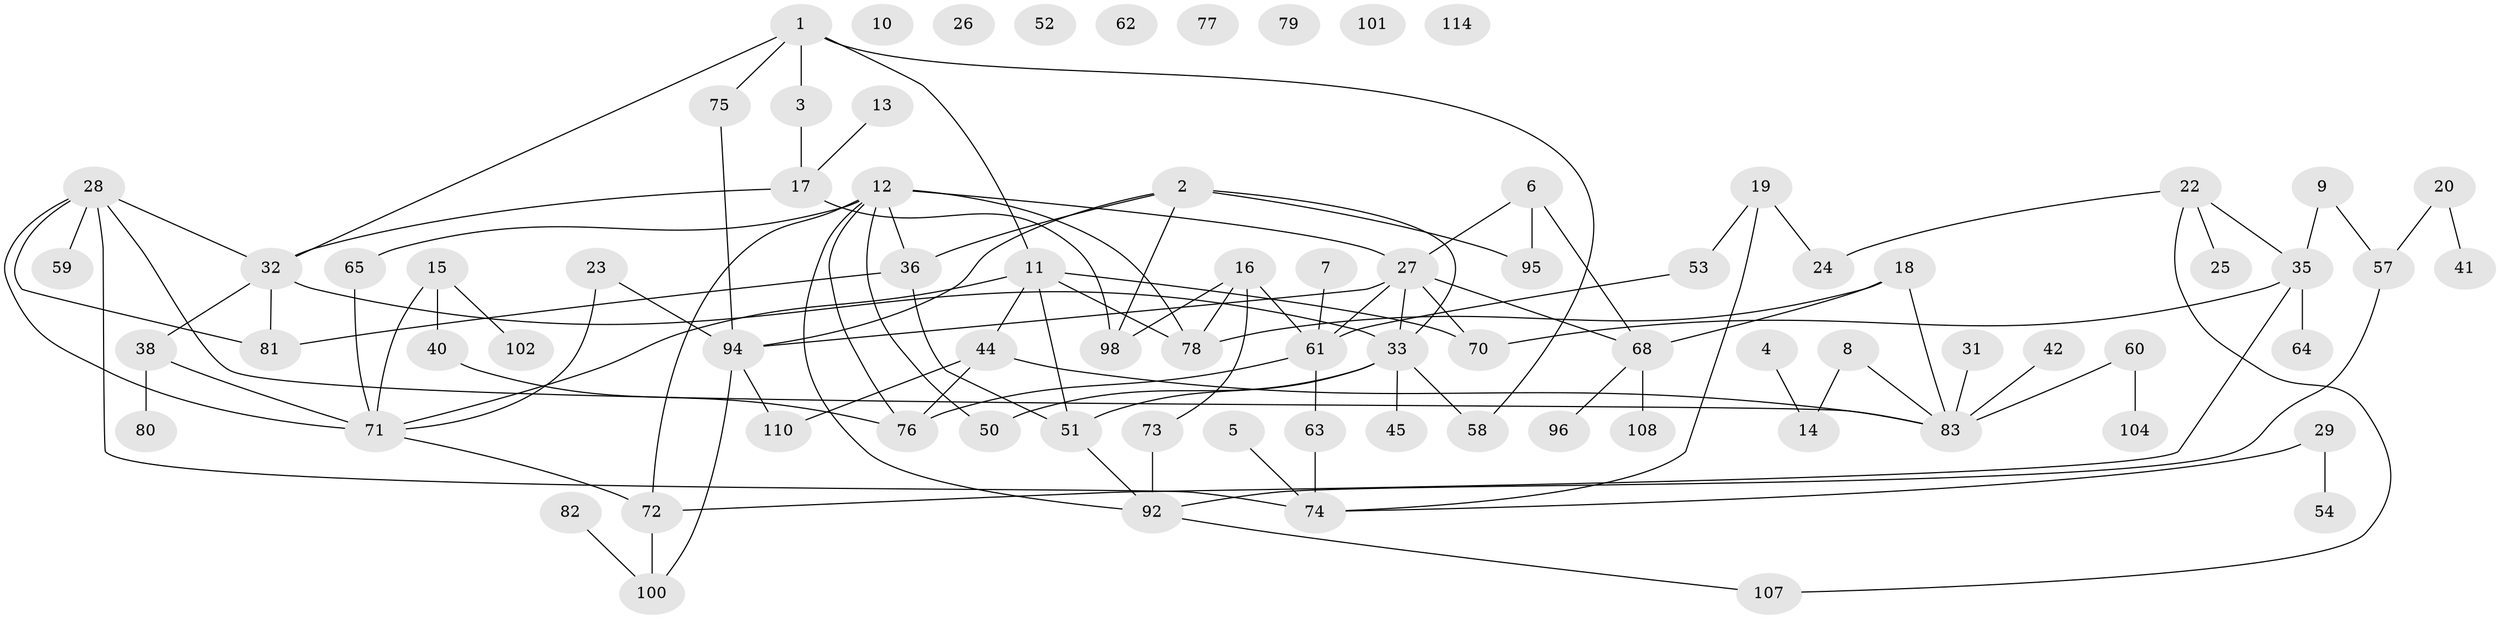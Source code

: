 // original degree distribution, {3: 0.16666666666666666, 2: 0.3157894736842105, 1: 0.19298245614035087, 0: 0.06140350877192982, 6: 0.02631578947368421, 4: 0.12280701754385964, 5: 0.11403508771929824}
// Generated by graph-tools (version 1.1) at 2025/41/03/06/25 10:41:19]
// undirected, 81 vertices, 110 edges
graph export_dot {
graph [start="1"]
  node [color=gray90,style=filled];
  1 [super="+30"];
  2 [super="+56"];
  3;
  4;
  5;
  6 [super="+46"];
  7;
  8;
  9;
  10;
  11 [super="+39"];
  12 [super="+21"];
  13;
  14;
  15 [super="+90"];
  16 [super="+48"];
  17 [super="+88"];
  18 [super="+47"];
  19 [super="+37"];
  20;
  22 [super="+69"];
  23;
  24 [super="+34"];
  25;
  26;
  27 [super="+55"];
  28 [super="+43"];
  29;
  31;
  32 [super="+91"];
  33 [super="+49"];
  35 [super="+113"];
  36 [super="+93"];
  38 [super="+67"];
  40;
  41;
  42;
  44 [super="+66"];
  45;
  50;
  51;
  52;
  53 [super="+89"];
  54;
  57 [super="+105"];
  58;
  59;
  60;
  61 [super="+86"];
  62;
  63;
  64;
  65;
  68 [super="+84"];
  70 [super="+85"];
  71 [super="+99"];
  72;
  73;
  74 [super="+103"];
  75;
  76;
  77 [super="+111"];
  78;
  79;
  80;
  81 [super="+109"];
  82;
  83 [super="+87"];
  92 [super="+97"];
  94 [super="+106"];
  95;
  96;
  98 [super="+112"];
  100;
  101;
  102;
  104;
  107;
  108;
  110;
  114;
  1 -- 3;
  1 -- 32;
  1 -- 58;
  1 -- 75;
  1 -- 11;
  2 -- 36;
  2 -- 94;
  2 -- 33;
  2 -- 95;
  2 -- 98;
  3 -- 17;
  4 -- 14;
  5 -- 74;
  6 -- 27;
  6 -- 68;
  6 -- 95;
  7 -- 61;
  8 -- 14;
  8 -- 83;
  9 -- 57;
  9 -- 35;
  11 -- 71;
  11 -- 78;
  11 -- 51;
  11 -- 70;
  11 -- 44;
  12 -- 36;
  12 -- 50;
  12 -- 65;
  12 -- 78 [weight=2];
  12 -- 92;
  12 -- 72;
  12 -- 27;
  12 -- 76;
  13 -- 17;
  15 -- 40;
  15 -- 71;
  15 -- 102;
  16 -- 78;
  16 -- 61;
  16 -- 73;
  16 -- 98;
  17 -- 98;
  17 -- 32;
  18 -- 78;
  18 -- 83;
  18 -- 68;
  19 -- 24;
  19 -- 53;
  19 -- 74;
  20 -- 41;
  20 -- 57;
  22 -- 25;
  22 -- 35;
  22 -- 107;
  22 -- 24;
  23 -- 71;
  23 -- 94;
  27 -- 61;
  27 -- 33;
  27 -- 70;
  27 -- 94;
  27 -- 68;
  28 -- 81;
  28 -- 71;
  28 -- 59;
  28 -- 83;
  28 -- 74;
  28 -- 32;
  29 -- 54;
  29 -- 74;
  31 -- 83 [weight=2];
  32 -- 33;
  32 -- 81;
  32 -- 38;
  33 -- 58;
  33 -- 50;
  33 -- 51;
  33 -- 45;
  35 -- 64;
  35 -- 72;
  35 -- 70;
  36 -- 81;
  36 -- 51;
  38 -- 80;
  38 -- 71;
  40 -- 76;
  42 -- 83;
  44 -- 76;
  44 -- 83;
  44 -- 110;
  51 -- 92;
  53 -- 61;
  57 -- 92;
  60 -- 83;
  60 -- 104;
  61 -- 76;
  61 -- 63;
  63 -- 74;
  65 -- 71;
  68 -- 108;
  68 -- 96;
  71 -- 72;
  72 -- 100;
  73 -- 92;
  75 -- 94;
  82 -- 100;
  92 -- 107;
  94 -- 100;
  94 -- 110;
}

